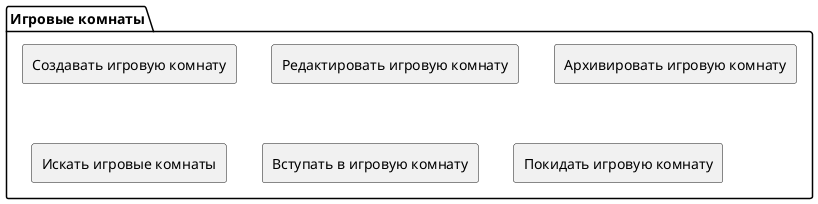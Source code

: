 @startuml
package "Игровые комнаты" as Room {
    rectangle "Создавать игровую комнату"
    rectangle "Редактировать игровую комнату"
    rectangle "Архивировать игровую комнату"
    rectangle "Искать игровые комнаты"
    rectangle "Вступать в игровую комнату"
    rectangle "Покидать игровую комнату"
}
@enduml
